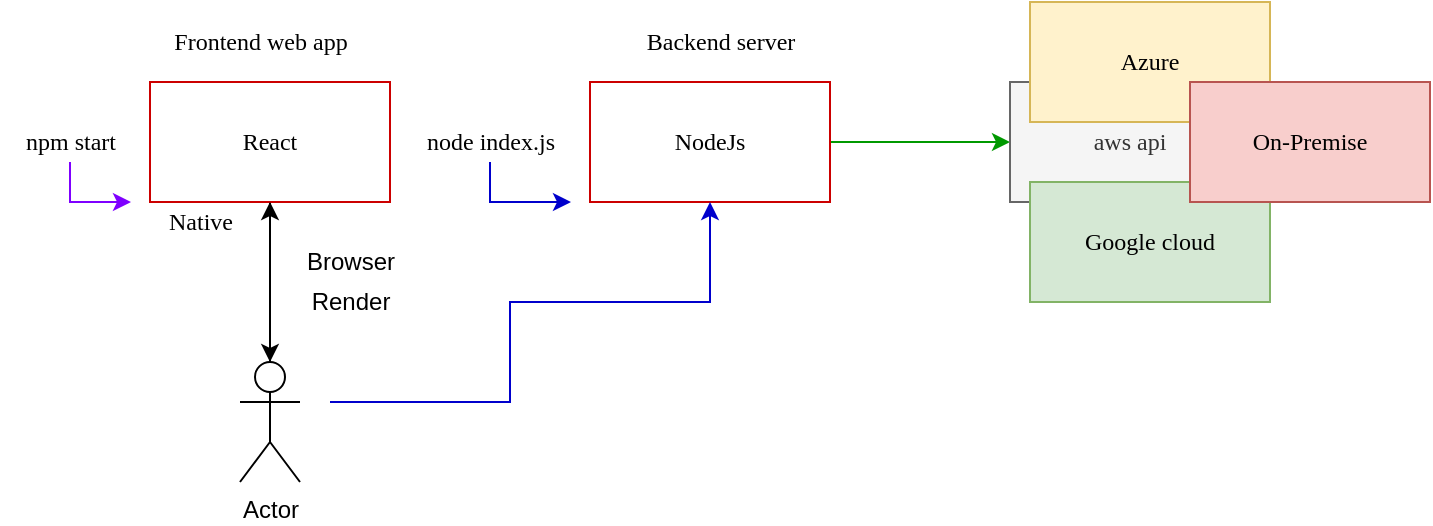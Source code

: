 <mxfile version="14.1.8" type="device"><diagram id="3vcCEmMNEtmQFsKeCIWj" name="Page-1"><mxGraphModel dx="813" dy="392" grid="1" gridSize="10" guides="1" tooltips="1" connect="1" arrows="1" fold="1" page="1" pageScale="1" pageWidth="850" pageHeight="1100" math="0" shadow="0"><root><mxCell id="0"/><mxCell id="1" parent="0"/><mxCell id="iotxmH5B59XCUBXTFSn5-14" style="edgeStyle=orthogonalEdgeStyle;rounded=0;orthogonalLoop=1;jettySize=auto;html=1;strokeColor=#009900;" edge="1" parent="1" source="iotxmH5B59XCUBXTFSn5-2" target="iotxmH5B59XCUBXTFSn5-13"><mxGeometry relative="1" as="geometry"/></mxCell><mxCell id="iotxmH5B59XCUBXTFSn5-2" value="&lt;font face=&quot;Verdana&quot;&gt;NodeJs&lt;/font&gt;" style="rounded=0;whiteSpace=wrap;html=1;strokeColor=#CC0000;" vertex="1" parent="1"><mxGeometry x="400" y="120" width="120" height="60" as="geometry"/></mxCell><mxCell id="iotxmH5B59XCUBXTFSn5-7" style="edgeStyle=orthogonalEdgeStyle;rounded=0;orthogonalLoop=1;jettySize=auto;html=1;" edge="1" parent="1" source="iotxmH5B59XCUBXTFSn5-3" target="iotxmH5B59XCUBXTFSn5-4"><mxGeometry relative="1" as="geometry"/></mxCell><mxCell id="iotxmH5B59XCUBXTFSn5-3" value="&lt;font face=&quot;Verdana&quot;&gt;React&lt;/font&gt;" style="rounded=0;whiteSpace=wrap;html=1;strokeColor=#CC0000;" vertex="1" parent="1"><mxGeometry x="180" y="120" width="120" height="60" as="geometry"/></mxCell><mxCell id="iotxmH5B59XCUBXTFSn5-6" style="edgeStyle=orthogonalEdgeStyle;rounded=0;orthogonalLoop=1;jettySize=auto;html=1;entryX=0.5;entryY=1;entryDx=0;entryDy=0;" edge="1" parent="1" source="iotxmH5B59XCUBXTFSn5-4" target="iotxmH5B59XCUBXTFSn5-3"><mxGeometry relative="1" as="geometry"/></mxCell><mxCell id="iotxmH5B59XCUBXTFSn5-10" style="edgeStyle=orthogonalEdgeStyle;rounded=0;orthogonalLoop=1;jettySize=auto;html=1;entryX=0.5;entryY=1;entryDx=0;entryDy=0;strokeColor=#0000CC;" edge="1" parent="1" target="iotxmH5B59XCUBXTFSn5-2"><mxGeometry relative="1" as="geometry"><mxPoint x="270" y="280" as="sourcePoint"/><Array as="points"><mxPoint x="360" y="280"/><mxPoint x="360" y="230"/><mxPoint x="460" y="230"/></Array></mxGeometry></mxCell><mxCell id="iotxmH5B59XCUBXTFSn5-4" value="Actor" style="shape=umlActor;verticalLabelPosition=bottom;verticalAlign=top;html=1;outlineConnect=0;" vertex="1" parent="1"><mxGeometry x="225" y="260" width="30" height="60" as="geometry"/></mxCell><mxCell id="iotxmH5B59XCUBXTFSn5-8" value="Render" style="text;html=1;align=center;verticalAlign=middle;resizable=0;points=[];autosize=1;" vertex="1" parent="1"><mxGeometry x="250" y="220" width="60" height="20" as="geometry"/></mxCell><mxCell id="iotxmH5B59XCUBXTFSn5-9" value="Browser" style="text;html=1;align=center;verticalAlign=middle;resizable=0;points=[];autosize=1;" vertex="1" parent="1"><mxGeometry x="245" y="200" width="70" height="20" as="geometry"/></mxCell><mxCell id="iotxmH5B59XCUBXTFSn5-11" value="&lt;font face=&quot;Verdana&quot;&gt;Backend server&lt;/font&gt;" style="text;html=1;align=center;verticalAlign=middle;resizable=0;points=[];autosize=1;" vertex="1" parent="1"><mxGeometry x="410" y="90" width="110" height="20" as="geometry"/></mxCell><mxCell id="iotxmH5B59XCUBXTFSn5-12" value="&lt;font face=&quot;Verdana&quot;&gt;Frontend web app&lt;/font&gt;" style="text;html=1;align=center;verticalAlign=middle;resizable=0;points=[];autosize=1;" vertex="1" parent="1"><mxGeometry x="175" y="90" width="120" height="20" as="geometry"/></mxCell><mxCell id="iotxmH5B59XCUBXTFSn5-13" value="&lt;font face=&quot;Verdana&quot;&gt;aws api&lt;/font&gt;" style="rounded=0;whiteSpace=wrap;html=1;strokeColor=#666666;fillColor=#f5f5f5;fontColor=#333333;" vertex="1" parent="1"><mxGeometry x="610" y="120" width="120" height="60" as="geometry"/></mxCell><mxCell id="iotxmH5B59XCUBXTFSn5-15" value="&lt;font face=&quot;Verdana&quot;&gt;Azure&lt;/font&gt;" style="rounded=0;whiteSpace=wrap;html=1;strokeColor=#d6b656;fillColor=#fff2cc;" vertex="1" parent="1"><mxGeometry x="620" y="80" width="120" height="60" as="geometry"/></mxCell><mxCell id="iotxmH5B59XCUBXTFSn5-16" value="&lt;font face=&quot;Verdana&quot;&gt;Google cloud&lt;/font&gt;" style="rounded=0;whiteSpace=wrap;html=1;strokeColor=#82b366;fillColor=#d5e8d4;" vertex="1" parent="1"><mxGeometry x="620" y="170" width="120" height="60" as="geometry"/></mxCell><mxCell id="iotxmH5B59XCUBXTFSn5-18" value="&lt;font face=&quot;Verdana&quot;&gt;On-Premise&lt;/font&gt;" style="rounded=0;whiteSpace=wrap;html=1;strokeColor=#b85450;fillColor=#f8cecc;" vertex="1" parent="1"><mxGeometry x="700" y="120" width="120" height="60" as="geometry"/></mxCell><mxCell id="iotxmH5B59XCUBXTFSn5-19" value="&lt;font face=&quot;Verdana&quot;&gt;Native&lt;/font&gt;" style="text;html=1;align=center;verticalAlign=middle;resizable=0;points=[];autosize=1;" vertex="1" parent="1"><mxGeometry x="180" y="180" width="50" height="20" as="geometry"/></mxCell><mxCell id="iotxmH5B59XCUBXTFSn5-22" style="edgeStyle=orthogonalEdgeStyle;rounded=0;orthogonalLoop=1;jettySize=auto;html=1;strokeColor=#0000CC;" edge="1" parent="1" source="iotxmH5B59XCUBXTFSn5-20"><mxGeometry relative="1" as="geometry"><mxPoint x="390" y="180" as="targetPoint"/></mxGeometry></mxCell><mxCell id="iotxmH5B59XCUBXTFSn5-20" value="&lt;font face=&quot;Verdana&quot;&gt;node index.js&lt;/font&gt;" style="text;html=1;align=center;verticalAlign=middle;resizable=0;points=[];autosize=1;" vertex="1" parent="1"><mxGeometry x="300" y="140" width="100" height="20" as="geometry"/></mxCell><mxCell id="iotxmH5B59XCUBXTFSn5-23" style="edgeStyle=orthogonalEdgeStyle;rounded=0;orthogonalLoop=1;jettySize=auto;html=1;strokeColor=#7F00FF;" edge="1" parent="1" source="iotxmH5B59XCUBXTFSn5-21"><mxGeometry relative="1" as="geometry"><mxPoint x="170" y="180" as="targetPoint"/></mxGeometry></mxCell><mxCell id="iotxmH5B59XCUBXTFSn5-21" value="&lt;font face=&quot;Verdana&quot;&gt;npm start&lt;/font&gt;" style="text;html=1;align=center;verticalAlign=middle;resizable=0;points=[];autosize=1;" vertex="1" parent="1"><mxGeometry x="105" y="140" width="70" height="20" as="geometry"/></mxCell></root></mxGraphModel></diagram></mxfile>